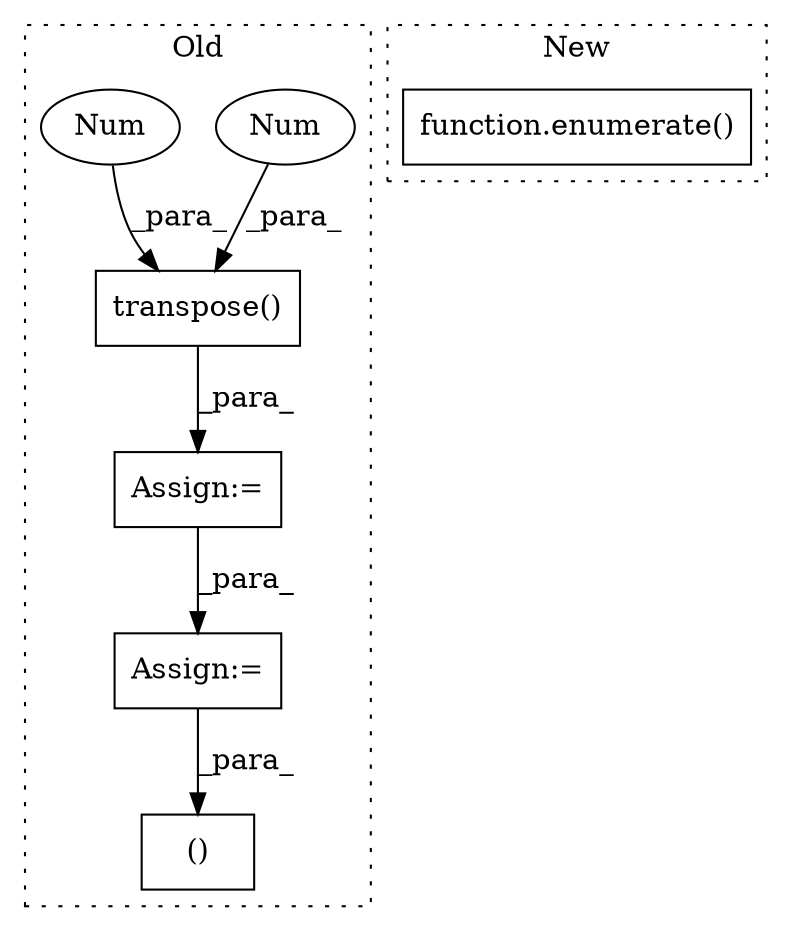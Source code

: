 digraph G {
subgraph cluster0 {
1 [label="transpose()" a="75" s="7009,7029" l="14,1" shape="box"];
3 [label="Num" a="76" s="7027" l="2" shape="ellipse"];
4 [label="Num" a="76" s="7023" l="2" shape="ellipse"];
5 [label="Assign:=" a="68" s="7487" l="3" shape="box"];
6 [label="Assign:=" a="68" s="7006" l="3" shape="box"];
7 [label="()" a="54" s="7697" l="26" shape="box"];
label = "Old";
style="dotted";
}
subgraph cluster1 {
2 [label="function.enumerate()" a="75" s="5813,5827" l="10,1" shape="box"];
label = "New";
style="dotted";
}
1 -> 6 [label="_para_"];
3 -> 1 [label="_para_"];
4 -> 1 [label="_para_"];
5 -> 7 [label="_para_"];
6 -> 5 [label="_para_"];
}